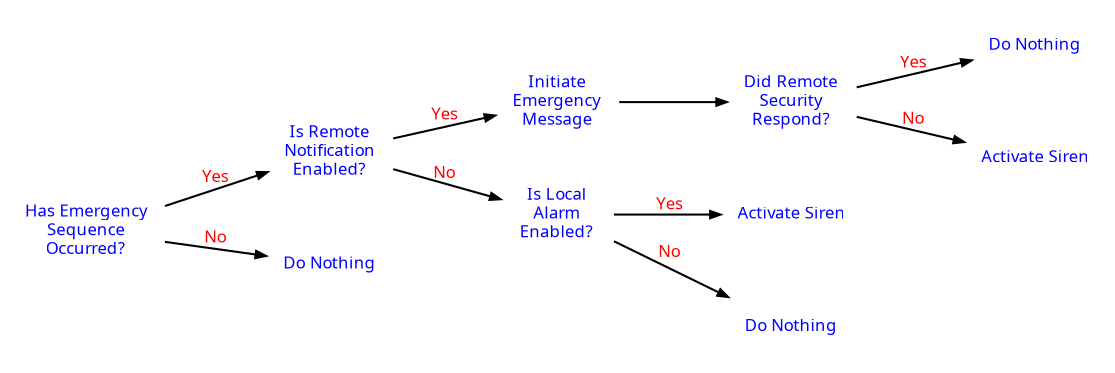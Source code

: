 digraph std {
    rankdir="LR";
    splines=false;

    graph [ bgcolor=white, fontname=Arial, fontcolor=blue, fontsize=8 ];
    node [ fontname="Fira Code", fontcolor=blue, fontsize=8, shape="box" ];
    edge [ fontname="Fira Code", fontcolor=red, fontsize=8, arrowsize=0.5 ];

    HasEmergency [shape=none, label="Has Emergency\nSequence\nOccurred?"]
    IsRemote [shape=none, label="Is Remote\nNotification\nEnabled?"]
    DoNothing1 [shape=none, label="Do Nothing"]
    InitiateEmergency [shape=none, label="Initiate\nEmergency\nMessage"]
    IsLocal [shape=none, label="Is Local\nAlarm\nEnabled?"]
    DidRemote [shape=none, label="Did Remote\nSecurity\nRespond?"]
    ActivateSiren1 [shape=none, label="Activate Siren"]
    DoNothing2 [shape=none, label="Do Nothing"]
    DoNothing3 [shape=none, label="Do Nothing"]
    ActivateSiren2 [shape=none, label="Activate Siren"]

    HasEmergency -> IsRemote [label="Yes"]
      IsRemote -> InitiateEmergency [label="Yes"]
        InitiateEmergency -> DidRemote
          DidRemote -> DoNothing3 [label="Yes"]
          DidRemote -> ActivateSiren2 [label="No"]
      IsRemote -> IsLocal [label="No"]
        IsLocal -> ActivateSiren1 [label="Yes"]
        IsLocal -> DoNothing2 [label="No"]
    HasEmergency -> DoNothing1 [label="No"]
}